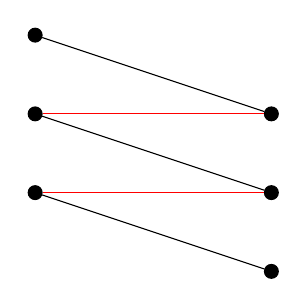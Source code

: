 \begin{tikzpicture}
	\node[draw,inner sep=0pt,minimum size=5pt,fill, circle] at (3, 1)  (a) {};
	\node[draw,inner sep=0pt,minimum size=5pt,fill, circle] at (0, 2)  (b) {};
	\node[draw,inner sep=0pt,minimum size=5pt,fill, circle] at (0, 3)  (c) {};
	\node[draw,inner sep=0pt,minimum size=5pt,fill, circle] at (3, 2)  (f) {};
	\node[draw,inner sep=0pt,minimum size=5pt,fill, circle] at (3, 3)  (g) {};
	\node[draw,inner sep=0pt,minimum size=5pt,fill, circle] at (0, 4)  (h) {};

	\draw (a) -- (b);
	\draw[red] (b) -- (f);
	\draw (f) -- (c);
	\draw[red] (c) -- (g);
	\draw (g) -- (h);
\end{tikzpicture}
